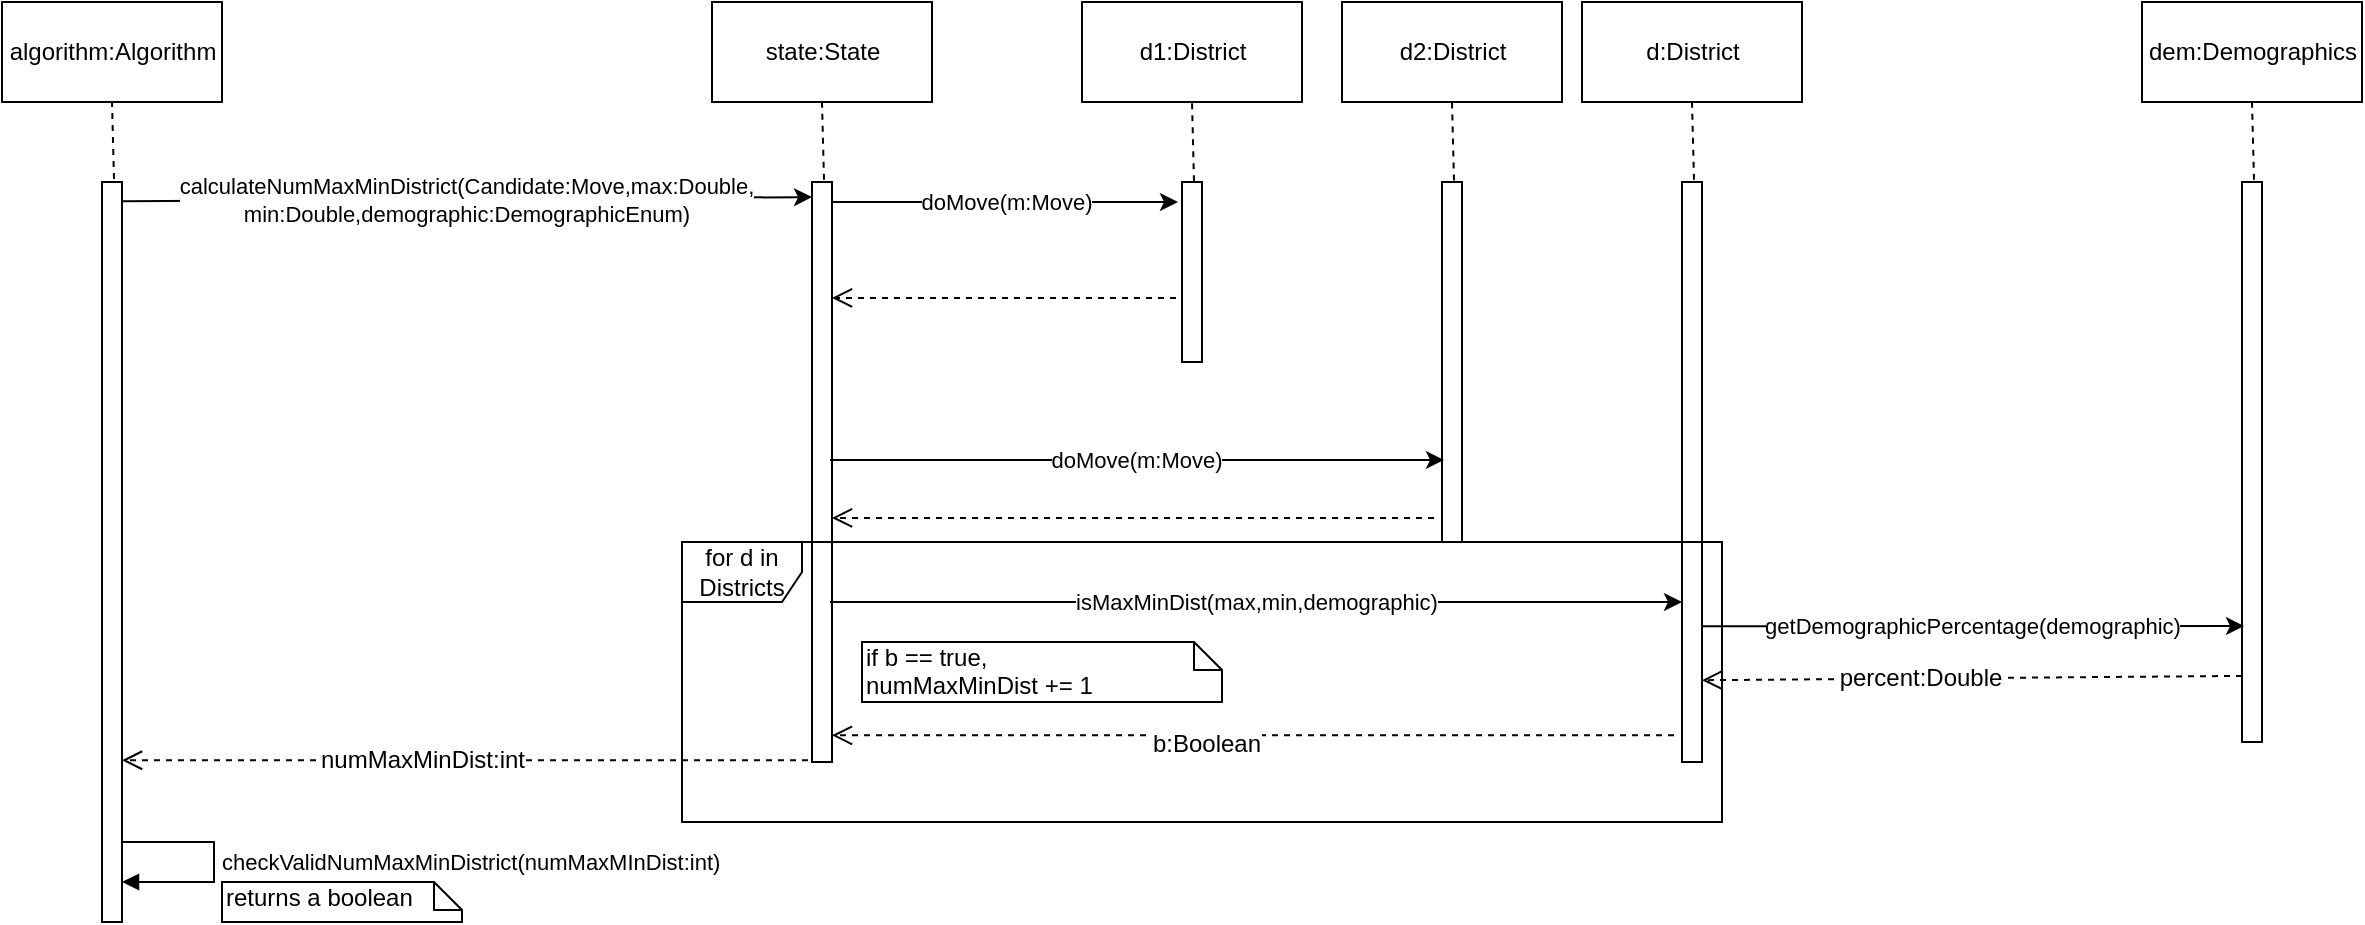 <mxfile version="10.6.0" type="device"><diagram id="rZ48t3gN4BhmIgCrXbM7" name="Page-1"><mxGraphModel dx="918" dy="616" grid="1" gridSize="10" guides="1" tooltips="1" connect="1" arrows="1" fold="1" page="1" pageScale="1" pageWidth="850" pageHeight="1100" math="0" shadow="0"><root><mxCell id="0"/><mxCell id="1" parent="0"/><mxCell id="SBLezehGCsP8Ro4fSs8c-1" value="" style="html=1;points=[];perimeter=orthogonalPerimeter;" vertex="1" parent="1"><mxGeometry x="80" y="110" width="10" height="370" as="geometry"/></mxCell><mxCell id="SBLezehGCsP8Ro4fSs8c-2" value="algorithm:Algorithm" style="html=1;" vertex="1" parent="1"><mxGeometry x="30" y="20" width="110" height="50" as="geometry"/></mxCell><mxCell id="SBLezehGCsP8Ro4fSs8c-3" value="" style="endArrow=none;dashed=1;html=1;entryX=0.5;entryY=1;entryDx=0;entryDy=0;exitX=0.6;exitY=-0.004;exitDx=0;exitDy=0;exitPerimeter=0;" edge="1" parent="1" source="SBLezehGCsP8Ro4fSs8c-1" target="SBLezehGCsP8Ro4fSs8c-2"><mxGeometry width="50" height="50" relative="1" as="geometry"><mxPoint x="-120" y="280" as="sourcePoint"/><mxPoint x="-70" y="230" as="targetPoint"/></mxGeometry></mxCell><mxCell id="SBLezehGCsP8Ro4fSs8c-4" value="" style="html=1;points=[];perimeter=orthogonalPerimeter;" vertex="1" parent="1"><mxGeometry x="435" y="110" width="10" height="290" as="geometry"/></mxCell><mxCell id="SBLezehGCsP8Ro4fSs8c-5" value="state:State" style="html=1;" vertex="1" parent="1"><mxGeometry x="385" y="20" width="110" height="50" as="geometry"/></mxCell><mxCell id="SBLezehGCsP8Ro4fSs8c-6" value="" style="endArrow=none;dashed=1;html=1;entryX=0.5;entryY=1;entryDx=0;entryDy=0;exitX=0.6;exitY=-0.004;exitDx=0;exitDy=0;exitPerimeter=0;" edge="1" parent="1" source="SBLezehGCsP8Ro4fSs8c-4" target="SBLezehGCsP8Ro4fSs8c-5"><mxGeometry width="50" height="50" relative="1" as="geometry"><mxPoint x="235" y="280" as="sourcePoint"/><mxPoint x="285" y="230" as="targetPoint"/></mxGeometry></mxCell><mxCell id="SBLezehGCsP8Ro4fSs8c-7" value="calculateNumMaxMinDistrict(Candidate:Move,max:Double,&lt;br&gt;min:Double,demographic:DemographicEnum)&lt;br&gt;" style="endArrow=classic;html=1;exitX=1;exitY=0.026;exitDx=0;exitDy=0;exitPerimeter=0;entryX=0;entryY=0.026;entryDx=0;entryDy=0;entryPerimeter=0;" edge="1" parent="1" source="SBLezehGCsP8Ro4fSs8c-1" target="SBLezehGCsP8Ro4fSs8c-4"><mxGeometry width="50" height="50" relative="1" as="geometry"><mxPoint x="281" y="130" as="sourcePoint"/><mxPoint x="470" y="130" as="targetPoint"/></mxGeometry></mxCell><mxCell id="SBLezehGCsP8Ro4fSs8c-8" value="" style="html=1;points=[];perimeter=orthogonalPerimeter;" vertex="1" parent="1"><mxGeometry x="620" y="110" width="10" height="90" as="geometry"/></mxCell><mxCell id="SBLezehGCsP8Ro4fSs8c-9" value="d1:District" style="html=1;" vertex="1" parent="1"><mxGeometry x="570" y="20" width="110" height="50" as="geometry"/></mxCell><mxCell id="SBLezehGCsP8Ro4fSs8c-10" value="" style="endArrow=none;dashed=1;html=1;entryX=0.5;entryY=1;entryDx=0;entryDy=0;exitX=0.6;exitY=-0.004;exitDx=0;exitDy=0;exitPerimeter=0;" edge="1" parent="1" source="SBLezehGCsP8Ro4fSs8c-8" target="SBLezehGCsP8Ro4fSs8c-9"><mxGeometry width="50" height="50" relative="1" as="geometry"><mxPoint x="420" y="280" as="sourcePoint"/><mxPoint x="470" y="230" as="targetPoint"/></mxGeometry></mxCell><mxCell id="SBLezehGCsP8Ro4fSs8c-11" value="" style="html=1;points=[];perimeter=orthogonalPerimeter;" vertex="1" parent="1"><mxGeometry x="870" y="110" width="10" height="290" as="geometry"/></mxCell><mxCell id="SBLezehGCsP8Ro4fSs8c-12" value="d:District" style="html=1;" vertex="1" parent="1"><mxGeometry x="820" y="20" width="110" height="50" as="geometry"/></mxCell><mxCell id="SBLezehGCsP8Ro4fSs8c-13" value="" style="endArrow=none;dashed=1;html=1;entryX=0.5;entryY=1;entryDx=0;entryDy=0;exitX=0.6;exitY=-0.004;exitDx=0;exitDy=0;exitPerimeter=0;" edge="1" parent="1" source="SBLezehGCsP8Ro4fSs8c-11" target="SBLezehGCsP8Ro4fSs8c-12"><mxGeometry width="50" height="50" relative="1" as="geometry"><mxPoint x="670" y="280" as="sourcePoint"/><mxPoint x="720" y="230" as="targetPoint"/></mxGeometry></mxCell><mxCell id="SBLezehGCsP8Ro4fSs8c-14" value="" style="html=1;points=[];perimeter=orthogonalPerimeter;" vertex="1" parent="1"><mxGeometry x="750" y="110" width="10" height="180" as="geometry"/></mxCell><mxCell id="SBLezehGCsP8Ro4fSs8c-15" value="d2:District" style="html=1;" vertex="1" parent="1"><mxGeometry x="700" y="20" width="110" height="50" as="geometry"/></mxCell><mxCell id="SBLezehGCsP8Ro4fSs8c-16" value="" style="endArrow=none;dashed=1;html=1;entryX=0.5;entryY=1;entryDx=0;entryDy=0;exitX=0.6;exitY=-0.004;exitDx=0;exitDy=0;exitPerimeter=0;" edge="1" parent="1" source="SBLezehGCsP8Ro4fSs8c-14" target="SBLezehGCsP8Ro4fSs8c-15"><mxGeometry width="50" height="50" relative="1" as="geometry"><mxPoint x="550" y="280" as="sourcePoint"/><mxPoint x="600" y="230" as="targetPoint"/></mxGeometry></mxCell><mxCell id="SBLezehGCsP8Ro4fSs8c-17" value="doMove(m:Move)" style="endArrow=classic;html=1;exitX=1.1;exitY=0.017;exitDx=0;exitDy=0;exitPerimeter=0;" edge="1" parent="1"><mxGeometry width="50" height="50" relative="1" as="geometry"><mxPoint x="445" y="120" as="sourcePoint"/><mxPoint x="618" y="120" as="targetPoint"/></mxGeometry></mxCell><mxCell id="SBLezehGCsP8Ro4fSs8c-18" value="doMove(m:Move)" style="endArrow=classic;html=1;entryX=0.1;entryY=0.772;entryDx=0;entryDy=0;entryPerimeter=0;" edge="1" parent="1" target="SBLezehGCsP8Ro4fSs8c-14"><mxGeometry width="50" height="50" relative="1" as="geometry"><mxPoint x="444" y="249" as="sourcePoint"/><mxPoint x="649" y="240" as="targetPoint"/></mxGeometry></mxCell><mxCell id="SBLezehGCsP8Ro4fSs8c-19" value="isMaxMinDist(max,min,demographic)" style="endArrow=classic;html=1;" edge="1" parent="1" target="SBLezehGCsP8Ro4fSs8c-11"><mxGeometry width="50" height="50" relative="1" as="geometry"><mxPoint x="444" y="320" as="sourcePoint"/><mxPoint x="700" y="320" as="targetPoint"/></mxGeometry></mxCell><mxCell id="SBLezehGCsP8Ro4fSs8c-20" value="" style="html=1;verticalAlign=bottom;endArrow=open;dashed=1;endSize=8;exitX=-0.2;exitY=0.997;exitDx=0;exitDy=0;exitPerimeter=0;" edge="1" parent="1" source="SBLezehGCsP8Ro4fSs8c-4" target="SBLezehGCsP8Ro4fSs8c-1"><mxGeometry relative="1" as="geometry"><mxPoint x="380" y="399.5" as="sourcePoint"/><mxPoint x="190" y="399.5" as="targetPoint"/></mxGeometry></mxCell><mxCell id="SBLezehGCsP8Ro4fSs8c-36" value="numMaxMinDist:int" style="text;html=1;resizable=0;points=[];align=center;verticalAlign=middle;labelBackgroundColor=#ffffff;" vertex="1" connectable="0" parent="SBLezehGCsP8Ro4fSs8c-20"><mxGeometry x="0.125" relative="1" as="geometry"><mxPoint as="offset"/></mxGeometry></mxCell><mxCell id="SBLezehGCsP8Ro4fSs8c-21" value="" style="html=1;verticalAlign=bottom;endArrow=open;dashed=1;endSize=8;exitX=-0.3;exitY=0.644;exitDx=0;exitDy=0;exitPerimeter=0;" edge="1" parent="1" source="SBLezehGCsP8Ro4fSs8c-8" target="SBLezehGCsP8Ro4fSs8c-4"><mxGeometry relative="1" as="geometry"><mxPoint x="610" y="170" as="sourcePoint"/><mxPoint x="444" y="170" as="targetPoint"/></mxGeometry></mxCell><mxCell id="SBLezehGCsP8Ro4fSs8c-22" value="" style="html=1;verticalAlign=bottom;endArrow=open;dashed=1;endSize=8;exitX=-0.4;exitY=0.933;exitDx=0;exitDy=0;exitPerimeter=0;" edge="1" parent="1" source="SBLezehGCsP8Ro4fSs8c-14" target="SBLezehGCsP8Ro4fSs8c-4"><mxGeometry relative="1" as="geometry"><mxPoint x="710" y="270" as="sourcePoint"/><mxPoint x="520" y="270" as="targetPoint"/></mxGeometry></mxCell><mxCell id="SBLezehGCsP8Ro4fSs8c-23" value="" style="html=1;verticalAlign=bottom;endArrow=open;dashed=1;endSize=8;exitX=-0.4;exitY=0.954;exitDx=0;exitDy=0;exitPerimeter=0;" edge="1" parent="1" source="SBLezehGCsP8Ro4fSs8c-11" target="SBLezehGCsP8Ro4fSs8c-4"><mxGeometry relative="1" as="geometry"><mxPoint x="830" y="359.5" as="sourcePoint"/><mxPoint x="640" y="359.5" as="targetPoint"/></mxGeometry></mxCell><mxCell id="SBLezehGCsP8Ro4fSs8c-33" value="b:Boolean" style="text;html=1;resizable=0;points=[];align=center;verticalAlign=middle;labelBackgroundColor=#ffffff;" vertex="1" connectable="0" parent="SBLezehGCsP8Ro4fSs8c-23"><mxGeometry x="0.112" y="4" relative="1" as="geometry"><mxPoint as="offset"/></mxGeometry></mxCell><mxCell id="SBLezehGCsP8Ro4fSs8c-27" value="" style="html=1;points=[];perimeter=orthogonalPerimeter;" vertex="1" parent="1"><mxGeometry x="1150" y="110" width="10" height="280" as="geometry"/></mxCell><mxCell id="SBLezehGCsP8Ro4fSs8c-28" value="dem:Demographics" style="html=1;" vertex="1" parent="1"><mxGeometry x="1100" y="20" width="110" height="50" as="geometry"/></mxCell><mxCell id="SBLezehGCsP8Ro4fSs8c-29" value="" style="endArrow=none;dashed=1;html=1;entryX=0.5;entryY=1;entryDx=0;entryDy=0;exitX=0.6;exitY=-0.004;exitDx=0;exitDy=0;exitPerimeter=0;" edge="1" parent="1" source="SBLezehGCsP8Ro4fSs8c-27" target="SBLezehGCsP8Ro4fSs8c-28"><mxGeometry width="50" height="50" relative="1" as="geometry"><mxPoint x="950" y="280" as="sourcePoint"/><mxPoint x="1000" y="230" as="targetPoint"/></mxGeometry></mxCell><mxCell id="SBLezehGCsP8Ro4fSs8c-30" value="getDemographicPercentage(demographic)" style="endArrow=classic;html=1;entryX=0.1;entryY=0.793;entryDx=0;entryDy=0;entryPerimeter=0;exitX=1;exitY=0.766;exitDx=0;exitDy=0;exitPerimeter=0;" edge="1" parent="1" source="SBLezehGCsP8Ro4fSs8c-11" target="SBLezehGCsP8Ro4fSs8c-27"><mxGeometry width="50" height="50" relative="1" as="geometry"><mxPoint x="880" y="254" as="sourcePoint"/><mxPoint x="970" y="254" as="targetPoint"/></mxGeometry></mxCell><mxCell id="SBLezehGCsP8Ro4fSs8c-31" value="" style="html=1;verticalAlign=bottom;endArrow=open;dashed=1;endSize=8;exitX=0;exitY=0.882;exitDx=0;exitDy=0;exitPerimeter=0;entryX=1;entryY=0.859;entryDx=0;entryDy=0;entryPerimeter=0;" edge="1" parent="1" source="SBLezehGCsP8Ro4fSs8c-27" target="SBLezehGCsP8Ro4fSs8c-11"><mxGeometry relative="1" as="geometry"><mxPoint x="1150" y="320" as="sourcePoint"/><mxPoint x="930" y="320" as="targetPoint"/></mxGeometry></mxCell><mxCell id="SBLezehGCsP8Ro4fSs8c-32" value="percent:Double" style="text;html=1;resizable=0;points=[];align=center;verticalAlign=middle;labelBackgroundColor=#ffffff;" vertex="1" connectable="0" parent="SBLezehGCsP8Ro4fSs8c-31"><mxGeometry x="0.196" relative="1" as="geometry"><mxPoint as="offset"/></mxGeometry></mxCell><mxCell id="SBLezehGCsP8Ro4fSs8c-34" value="for d in Districts" style="shape=umlFrame;whiteSpace=wrap;html=1;" vertex="1" parent="1"><mxGeometry x="370" y="290" width="520" height="140" as="geometry"/></mxCell><mxCell id="SBLezehGCsP8Ro4fSs8c-35" value="if b == true,&lt;br&gt;numMaxMinDist += 1&lt;br&gt;" style="shape=note;whiteSpace=wrap;html=1;size=14;verticalAlign=top;align=left;spacingTop=-6;" vertex="1" parent="1"><mxGeometry x="460" y="340" width="180" height="30" as="geometry"/></mxCell><mxCell id="SBLezehGCsP8Ro4fSs8c-37" value="checkValidNumMaxMinDistrict(numMaxMInDist:int)" style="edgeStyle=orthogonalEdgeStyle;html=1;align=left;spacingLeft=2;endArrow=block;rounded=0;" edge="1" parent="1"><mxGeometry relative="1" as="geometry"><mxPoint x="90" y="440" as="sourcePoint"/><Array as="points"><mxPoint x="136" y="440"/><mxPoint x="136" y="460"/><mxPoint x="90" y="460"/></Array><mxPoint x="90" y="460" as="targetPoint"/></mxGeometry></mxCell><mxCell id="SBLezehGCsP8Ro4fSs8c-38" value="returns a boolean" style="shape=note;whiteSpace=wrap;html=1;size=14;verticalAlign=top;align=left;spacingTop=-6;" vertex="1" parent="1"><mxGeometry x="140" y="460" width="120" height="20" as="geometry"/></mxCell></root></mxGraphModel></diagram></mxfile>